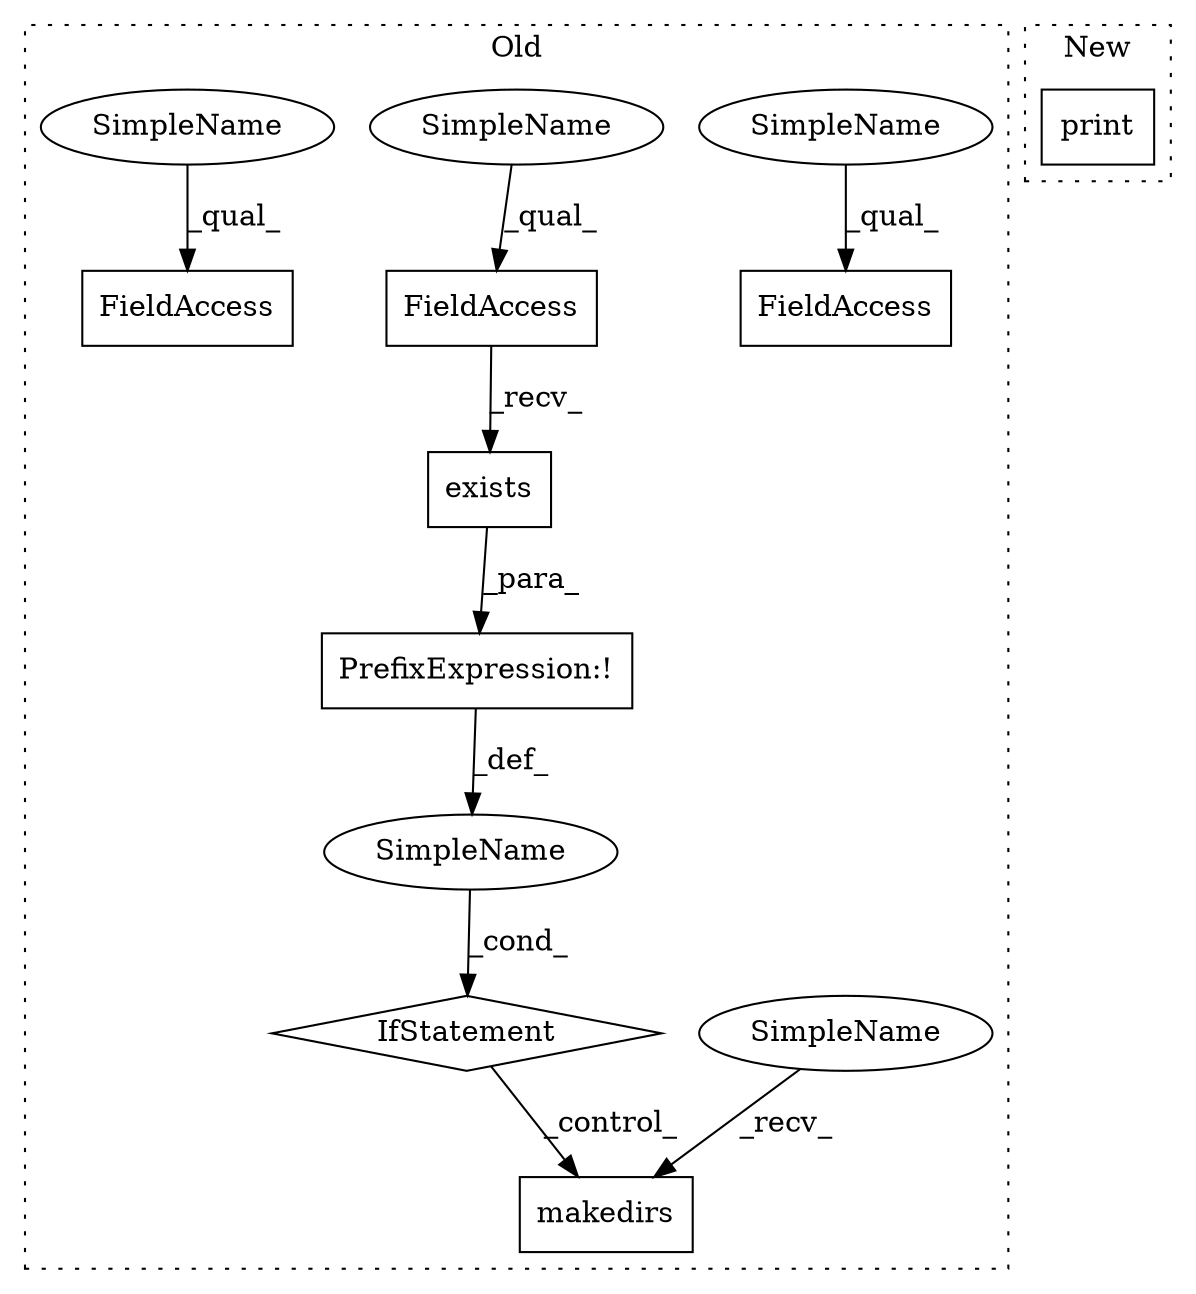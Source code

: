 digraph G {
subgraph cluster0 {
1 [label="makedirs" a="32" s="1132,1148" l="9,1" shape="box"];
3 [label="IfStatement" a="25" s="1091,1119" l="4,2" shape="diamond"];
4 [label="SimpleName" a="42" s="" l="" shape="ellipse"];
5 [label="PrefixExpression:!" a="38" s="1095" l="1" shape="box"];
6 [label="FieldAccess" a="22" s="957" l="7" shape="box"];
7 [label="FieldAccess" a="22" s="1096" l="7" shape="box"];
8 [label="exists" a="32" s="1104,1118" l="7,1" shape="box"];
9 [label="FieldAccess" a="22" s="1229" l="7" shape="box"];
10 [label="SimpleName" a="42" s="1229" l="2" shape="ellipse"];
11 [label="SimpleName" a="42" s="1129" l="2" shape="ellipse"];
12 [label="SimpleName" a="42" s="1096" l="2" shape="ellipse"];
13 [label="SimpleName" a="42" s="957" l="2" shape="ellipse"];
label = "Old";
style="dotted";
}
subgraph cluster1 {
2 [label="print" a="32" s="1190,1226" l="6,1" shape="box"];
label = "New";
style="dotted";
}
3 -> 1 [label="_control_"];
4 -> 3 [label="_cond_"];
5 -> 4 [label="_def_"];
7 -> 8 [label="_recv_"];
8 -> 5 [label="_para_"];
10 -> 9 [label="_qual_"];
11 -> 1 [label="_recv_"];
12 -> 7 [label="_qual_"];
13 -> 6 [label="_qual_"];
}